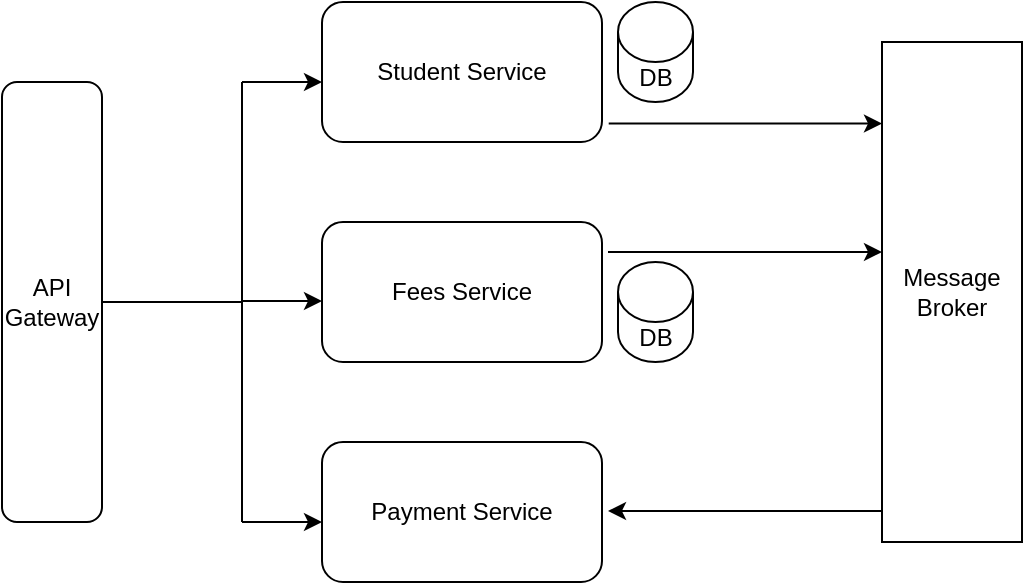 <mxfile version="21.6.8" type="github" pages="2">
  <diagram name="Page-1" id="jn59hcqH0G2jB5gu1mcZ">
    <mxGraphModel dx="1034" dy="424" grid="1" gridSize="10" guides="1" tooltips="1" connect="1" arrows="1" fold="1" page="1" pageScale="1" pageWidth="850" pageHeight="1100" math="0" shadow="0">
      <root>
        <mxCell id="0" />
        <mxCell id="1" parent="0" />
        <mxCell id="KVumISXjDkxcDWmkhso_-1" value="API Gateway" style="rounded=1;whiteSpace=wrap;html=1;" parent="1" vertex="1">
          <mxGeometry x="80" y="170" width="50" height="220" as="geometry" />
        </mxCell>
        <mxCell id="KVumISXjDkxcDWmkhso_-3" value="Student Service" style="rounded=1;whiteSpace=wrap;html=1;" parent="1" vertex="1">
          <mxGeometry x="240" y="130" width="140" height="70" as="geometry" />
        </mxCell>
        <mxCell id="KVumISXjDkxcDWmkhso_-4" value="Fees Service" style="rounded=1;whiteSpace=wrap;html=1;" parent="1" vertex="1">
          <mxGeometry x="240" y="240" width="140" height="70" as="geometry" />
        </mxCell>
        <mxCell id="KVumISXjDkxcDWmkhso_-5" value="Payment Service" style="rounded=1;whiteSpace=wrap;html=1;" parent="1" vertex="1">
          <mxGeometry x="240" y="350" width="140" height="70" as="geometry" />
        </mxCell>
        <mxCell id="KVumISXjDkxcDWmkhso_-6" value="DB" style="shape=cylinder3;whiteSpace=wrap;html=1;boundedLbl=1;backgroundOutline=1;size=15;" parent="1" vertex="1">
          <mxGeometry x="388" y="130" width="37.5" height="50" as="geometry" />
        </mxCell>
        <mxCell id="KVumISXjDkxcDWmkhso_-7" value="DB" style="shape=cylinder3;whiteSpace=wrap;html=1;boundedLbl=1;backgroundOutline=1;size=15;" parent="1" vertex="1">
          <mxGeometry x="388" y="260" width="37.5" height="50" as="geometry" />
        </mxCell>
        <mxCell id="KVumISXjDkxcDWmkhso_-8" value="Message Broker" style="rounded=0;whiteSpace=wrap;html=1;" parent="1" vertex="1">
          <mxGeometry x="520" y="150" width="70" height="250" as="geometry" />
        </mxCell>
        <mxCell id="KVumISXjDkxcDWmkhso_-9" value="" style="endArrow=classic;html=1;rounded=0;" parent="1" edge="1">
          <mxGeometry width="50" height="50" relative="1" as="geometry">
            <mxPoint x="200" y="170" as="sourcePoint" />
            <mxPoint x="240" y="170" as="targetPoint" />
            <Array as="points">
              <mxPoint x="220" y="170" />
            </Array>
          </mxGeometry>
        </mxCell>
        <mxCell id="KVumISXjDkxcDWmkhso_-10" value="" style="endArrow=classic;html=1;rounded=0;" parent="1" edge="1">
          <mxGeometry width="50" height="50" relative="1" as="geometry">
            <mxPoint x="200" y="279.5" as="sourcePoint" />
            <mxPoint x="240" y="279.5" as="targetPoint" />
            <Array as="points">
              <mxPoint x="220" y="279.5" />
            </Array>
          </mxGeometry>
        </mxCell>
        <mxCell id="KVumISXjDkxcDWmkhso_-11" value="" style="endArrow=classic;html=1;rounded=0;" parent="1" edge="1">
          <mxGeometry width="50" height="50" relative="1" as="geometry">
            <mxPoint x="200" y="390" as="sourcePoint" />
            <mxPoint x="240" y="390" as="targetPoint" />
            <Array as="points">
              <mxPoint x="220" y="390" />
            </Array>
          </mxGeometry>
        </mxCell>
        <mxCell id="KVumISXjDkxcDWmkhso_-12" value="" style="endArrow=none;html=1;rounded=0;" parent="1" edge="1">
          <mxGeometry width="50" height="50" relative="1" as="geometry">
            <mxPoint x="200" y="390" as="sourcePoint" />
            <mxPoint x="200" y="170" as="targetPoint" />
          </mxGeometry>
        </mxCell>
        <mxCell id="KVumISXjDkxcDWmkhso_-13" value="" style="endArrow=none;html=1;rounded=0;exitX=1;exitY=0.5;exitDx=0;exitDy=0;" parent="1" source="KVumISXjDkxcDWmkhso_-1" edge="1">
          <mxGeometry width="50" height="50" relative="1" as="geometry">
            <mxPoint x="150" y="305" as="sourcePoint" />
            <mxPoint x="200" y="280" as="targetPoint" />
          </mxGeometry>
        </mxCell>
        <mxCell id="KVumISXjDkxcDWmkhso_-14" value="" style="endArrow=classic;html=1;rounded=0;exitX=1.024;exitY=0.867;exitDx=0;exitDy=0;exitPerimeter=0;entryX=0;entryY=0.163;entryDx=0;entryDy=0;entryPerimeter=0;" parent="1" source="KVumISXjDkxcDWmkhso_-3" target="KVumISXjDkxcDWmkhso_-8" edge="1">
          <mxGeometry width="50" height="50" relative="1" as="geometry">
            <mxPoint x="390" y="187" as="sourcePoint" />
            <mxPoint x="516" y="187" as="targetPoint" />
          </mxGeometry>
        </mxCell>
        <mxCell id="KVumISXjDkxcDWmkhso_-15" value="" style="endArrow=classic;html=1;rounded=0;exitX=1.024;exitY=0.867;exitDx=0;exitDy=0;exitPerimeter=0;entryX=0;entryY=0.163;entryDx=0;entryDy=0;entryPerimeter=0;" parent="1" edge="1">
          <mxGeometry width="50" height="50" relative="1" as="geometry">
            <mxPoint x="383" y="255" as="sourcePoint" />
            <mxPoint x="520" y="255" as="targetPoint" />
          </mxGeometry>
        </mxCell>
        <mxCell id="KVumISXjDkxcDWmkhso_-16" value="" style="endArrow=classic;html=1;rounded=0;exitX=1.024;exitY=0.867;exitDx=0;exitDy=0;exitPerimeter=0;entryX=0;entryY=0.163;entryDx=0;entryDy=0;entryPerimeter=0;" parent="1" edge="1">
          <mxGeometry width="50" height="50" relative="1" as="geometry">
            <mxPoint x="520" y="384.5" as="sourcePoint" />
            <mxPoint x="383" y="384.5" as="targetPoint" />
          </mxGeometry>
        </mxCell>
      </root>
    </mxGraphModel>
  </diagram>
  <diagram id="TLIjEoQNjLV_tYfjU4ay" name="Page-2">
    <mxGraphModel dx="1034" dy="424" grid="1" gridSize="10" guides="1" tooltips="1" connect="1" arrows="1" fold="1" page="1" pageScale="1" pageWidth="850" pageHeight="1100" math="0" shadow="0">
      <root>
        <mxCell id="0" />
        <mxCell id="1" parent="0" />
        <mxCell id="9y8F20XEl7rROfcdrMp9-1" value="" style="endArrow=none;dashed=1;html=1;rounded=0;" parent="1" edge="1">
          <mxGeometry width="50" height="50" relative="1" as="geometry">
            <mxPoint x="40" y="40" as="sourcePoint" />
            <mxPoint x="160" y="40" as="targetPoint" />
          </mxGeometry>
        </mxCell>
        <mxCell id="9y8F20XEl7rROfcdrMp9-2" value="" style="endArrow=none;dashed=1;html=1;rounded=0;" parent="1" edge="1">
          <mxGeometry width="50" height="50" relative="1" as="geometry">
            <mxPoint x="40" y="400" as="sourcePoint" />
            <mxPoint x="40" y="40" as="targetPoint" />
          </mxGeometry>
        </mxCell>
        <mxCell id="9y8F20XEl7rROfcdrMp9-3" value="" style="endArrow=none;dashed=1;html=1;rounded=0;" parent="1" edge="1">
          <mxGeometry width="50" height="50" relative="1" as="geometry">
            <mxPoint x="160" y="400" as="sourcePoint" />
            <mxPoint x="160" y="40" as="targetPoint" />
          </mxGeometry>
        </mxCell>
        <mxCell id="9y8F20XEl7rROfcdrMp9-4" value="" style="endArrow=none;dashed=1;html=1;rounded=0;" parent="1" edge="1">
          <mxGeometry width="50" height="50" relative="1" as="geometry">
            <mxPoint x="40" y="400" as="sourcePoint" />
            <mxPoint x="160" y="400" as="targetPoint" />
          </mxGeometry>
        </mxCell>
        <mxCell id="9y8F20XEl7rROfcdrMp9-5" value="" style="endArrow=none;dashed=1;html=1;rounded=0;" parent="1" edge="1">
          <mxGeometry width="50" height="50" relative="1" as="geometry">
            <mxPoint x="240" y="400" as="sourcePoint" />
            <mxPoint x="240" y="40" as="targetPoint" />
          </mxGeometry>
        </mxCell>
        <mxCell id="9y8F20XEl7rROfcdrMp9-6" value="" style="endArrow=none;dashed=1;html=1;rounded=0;" parent="1" edge="1">
          <mxGeometry width="50" height="50" relative="1" as="geometry">
            <mxPoint x="840" y="400" as="sourcePoint" />
            <mxPoint x="840" y="40" as="targetPoint" />
          </mxGeometry>
        </mxCell>
        <mxCell id="9y8F20XEl7rROfcdrMp9-7" value="" style="endArrow=none;dashed=1;html=1;dashPattern=1 3;strokeWidth=2;rounded=0;" parent="1" edge="1">
          <mxGeometry width="50" height="50" relative="1" as="geometry">
            <mxPoint x="240" y="40" as="sourcePoint" />
            <mxPoint x="840" y="40" as="targetPoint" />
          </mxGeometry>
        </mxCell>
        <mxCell id="9y8F20XEl7rROfcdrMp9-8" value="" style="endArrow=none;dashed=1;html=1;dashPattern=1 3;strokeWidth=2;rounded=0;" parent="1" edge="1">
          <mxGeometry width="50" height="50" relative="1" as="geometry">
            <mxPoint x="240" y="400" as="sourcePoint" />
            <mxPoint x="840" y="400" as="targetPoint" />
          </mxGeometry>
        </mxCell>
        <mxCell id="EwDw2edjSimYetYMnFHi-1" value="API Gateway" style="rounded=1;whiteSpace=wrap;html=1;" parent="1" vertex="1">
          <mxGeometry x="280" y="80" width="50" height="280" as="geometry" />
        </mxCell>
        <mxCell id="6CjpfWdCH3bPb4ilLrKr-1" value="Fees Service" style="rounded=1;whiteSpace=wrap;html=1;" parent="1" vertex="1">
          <mxGeometry x="400" y="185" width="140" height="70" as="geometry" />
        </mxCell>
        <mxCell id="6CjpfWdCH3bPb4ilLrKr-2" value="Payment Service" style="rounded=1;whiteSpace=wrap;html=1;" parent="1" vertex="1">
          <mxGeometry x="400" y="290" width="140" height="70" as="geometry" />
        </mxCell>
        <mxCell id="6CjpfWdCH3bPb4ilLrKr-3" value="DB" style="shape=cylinder3;whiteSpace=wrap;html=1;boundedLbl=1;backgroundOutline=1;size=15;" parent="1" vertex="1">
          <mxGeometry x="548" y="205" width="37.5" height="50" as="geometry" />
        </mxCell>
        <mxCell id="6CjpfWdCH3bPb4ilLrKr-4" value="Message Broker" style="rounded=0;whiteSpace=wrap;html=1;" parent="1" vertex="1">
          <mxGeometry x="685" y="90" width="70" height="250" as="geometry" />
        </mxCell>
        <mxCell id="6CjpfWdCH3bPb4ilLrKr-5" value="" style="endArrow=classic;html=1;rounded=0;exitX=0.995;exitY=0.867;exitDx=0;exitDy=0;entryX=0;entryY=0.163;entryDx=0;entryDy=0;entryPerimeter=0;exitPerimeter=0;" parent="1" source="k233fXRIHFFiw8kQzl4h-1" edge="1">
          <mxGeometry width="50" height="50" relative="1" as="geometry">
            <mxPoint x="548" y="140.25" as="sourcePoint" />
            <mxPoint x="685" y="140" as="targetPoint" />
          </mxGeometry>
        </mxCell>
        <mxCell id="6CjpfWdCH3bPb4ilLrKr-6" value="" style="endArrow=classic;html=1;rounded=0;exitX=1.019;exitY=0.148;exitDx=0;exitDy=0;exitPerimeter=0;entryX=0;entryY=0.163;entryDx=0;entryDy=0;entryPerimeter=0;" parent="1" source="6CjpfWdCH3bPb4ilLrKr-1" edge="1">
          <mxGeometry width="50" height="50" relative="1" as="geometry">
            <mxPoint x="548" y="195" as="sourcePoint" />
            <mxPoint x="685" y="195" as="targetPoint" />
          </mxGeometry>
        </mxCell>
        <mxCell id="6CjpfWdCH3bPb4ilLrKr-7" value="" style="endArrow=classic;html=1;rounded=0;exitX=1.024;exitY=0.867;exitDx=0;exitDy=0;exitPerimeter=0;entryX=1;entryY=0.5;entryDx=0;entryDy=0;" parent="1" target="6CjpfWdCH3bPb4ilLrKr-2" edge="1">
          <mxGeometry width="50" height="50" relative="1" as="geometry">
            <mxPoint x="685" y="324.5" as="sourcePoint" />
            <mxPoint x="548" y="324.5" as="targetPoint" />
          </mxGeometry>
        </mxCell>
        <mxCell id="k233fXRIHFFiw8kQzl4h-1" value="Student Service" style="rounded=1;whiteSpace=wrap;html=1;" parent="1" vertex="1">
          <mxGeometry x="400" y="80" width="140" height="70" as="geometry" />
        </mxCell>
        <mxCell id="k233fXRIHFFiw8kQzl4h-2" value="DB" style="shape=cylinder3;whiteSpace=wrap;html=1;boundedLbl=1;backgroundOutline=1;size=15;" parent="1" vertex="1">
          <mxGeometry x="548" y="80" width="37.5" height="50" as="geometry" />
        </mxCell>
        <mxCell id="gT6cNkpCqqdaCoQECcCD-1" value="" style="endArrow=classic;html=1;rounded=0;" parent="1" edge="1">
          <mxGeometry width="50" height="50" relative="1" as="geometry">
            <mxPoint x="360" y="100" as="sourcePoint" />
            <mxPoint x="400" y="100" as="targetPoint" />
            <Array as="points">
              <mxPoint x="380" y="100" />
            </Array>
          </mxGeometry>
        </mxCell>
        <mxCell id="gT6cNkpCqqdaCoQECcCD-2" value="" style="endArrow=classic;html=1;rounded=0;" parent="1" edge="1">
          <mxGeometry width="50" height="50" relative="1" as="geometry">
            <mxPoint x="330" y="210" as="sourcePoint" />
            <mxPoint x="400" y="209.5" as="targetPoint" />
            <Array as="points">
              <mxPoint x="380" y="209.5" />
            </Array>
          </mxGeometry>
        </mxCell>
        <mxCell id="gT6cNkpCqqdaCoQECcCD-3" value="" style="endArrow=classic;html=1;rounded=0;" parent="1" edge="1">
          <mxGeometry width="50" height="50" relative="1" as="geometry">
            <mxPoint x="360" y="320" as="sourcePoint" />
            <mxPoint x="400" y="320" as="targetPoint" />
            <Array as="points">
              <mxPoint x="380" y="320" />
            </Array>
          </mxGeometry>
        </mxCell>
        <mxCell id="gT6cNkpCqqdaCoQECcCD-4" value="" style="endArrow=none;html=1;rounded=0;" parent="1" edge="1">
          <mxGeometry width="50" height="50" relative="1" as="geometry">
            <mxPoint x="360" y="320" as="sourcePoint" />
            <mxPoint x="360" y="100" as="targetPoint" />
          </mxGeometry>
        </mxCell>
        <mxCell id="CO78yczFUHJewDSaIKWY-1" value="" style="shape=actor;whiteSpace=wrap;html=1;" vertex="1" parent="1">
          <mxGeometry x="60" y="90" width="40" height="60" as="geometry" />
        </mxCell>
        <mxCell id="CO78yczFUHJewDSaIKWY-2" value="Mobile" style="rounded=1;whiteSpace=wrap;html=1;" vertex="1" parent="1">
          <mxGeometry x="80" y="130" width="60" height="60" as="geometry" />
        </mxCell>
        <mxCell id="CO78yczFUHJewDSaIKWY-3" value="" style="shape=actor;whiteSpace=wrap;html=1;" vertex="1" parent="1">
          <mxGeometry x="60" y="260" width="40" height="60" as="geometry" />
        </mxCell>
        <mxCell id="CO78yczFUHJewDSaIKWY-4" value="Web" style="rounded=1;whiteSpace=wrap;html=1;" vertex="1" parent="1">
          <mxGeometry x="80" y="295" width="60" height="60" as="geometry" />
        </mxCell>
        <mxCell id="CO78yczFUHJewDSaIKWY-5" value="" style="endArrow=classic;html=1;rounded=0;exitX=1;exitY=0.5;exitDx=0;exitDy=0;entryX=0;entryY=0.286;entryDx=0;entryDy=0;entryPerimeter=0;" edge="1" parent="1" source="CO78yczFUHJewDSaIKWY-2" target="EwDw2edjSimYetYMnFHi-1">
          <mxGeometry width="50" height="50" relative="1" as="geometry">
            <mxPoint x="420" y="250" as="sourcePoint" />
            <mxPoint x="470" y="200" as="targetPoint" />
          </mxGeometry>
        </mxCell>
        <mxCell id="CO78yczFUHJewDSaIKWY-6" value="" style="endArrow=classic;html=1;rounded=0;exitX=1;exitY=0.5;exitDx=0;exitDy=0;entryX=0;entryY=0.286;entryDx=0;entryDy=0;entryPerimeter=0;" edge="1" parent="1">
          <mxGeometry width="50" height="50" relative="1" as="geometry">
            <mxPoint x="140" y="320" as="sourcePoint" />
            <mxPoint x="280" y="320" as="targetPoint" />
          </mxGeometry>
        </mxCell>
      </root>
    </mxGraphModel>
  </diagram>
</mxfile>
